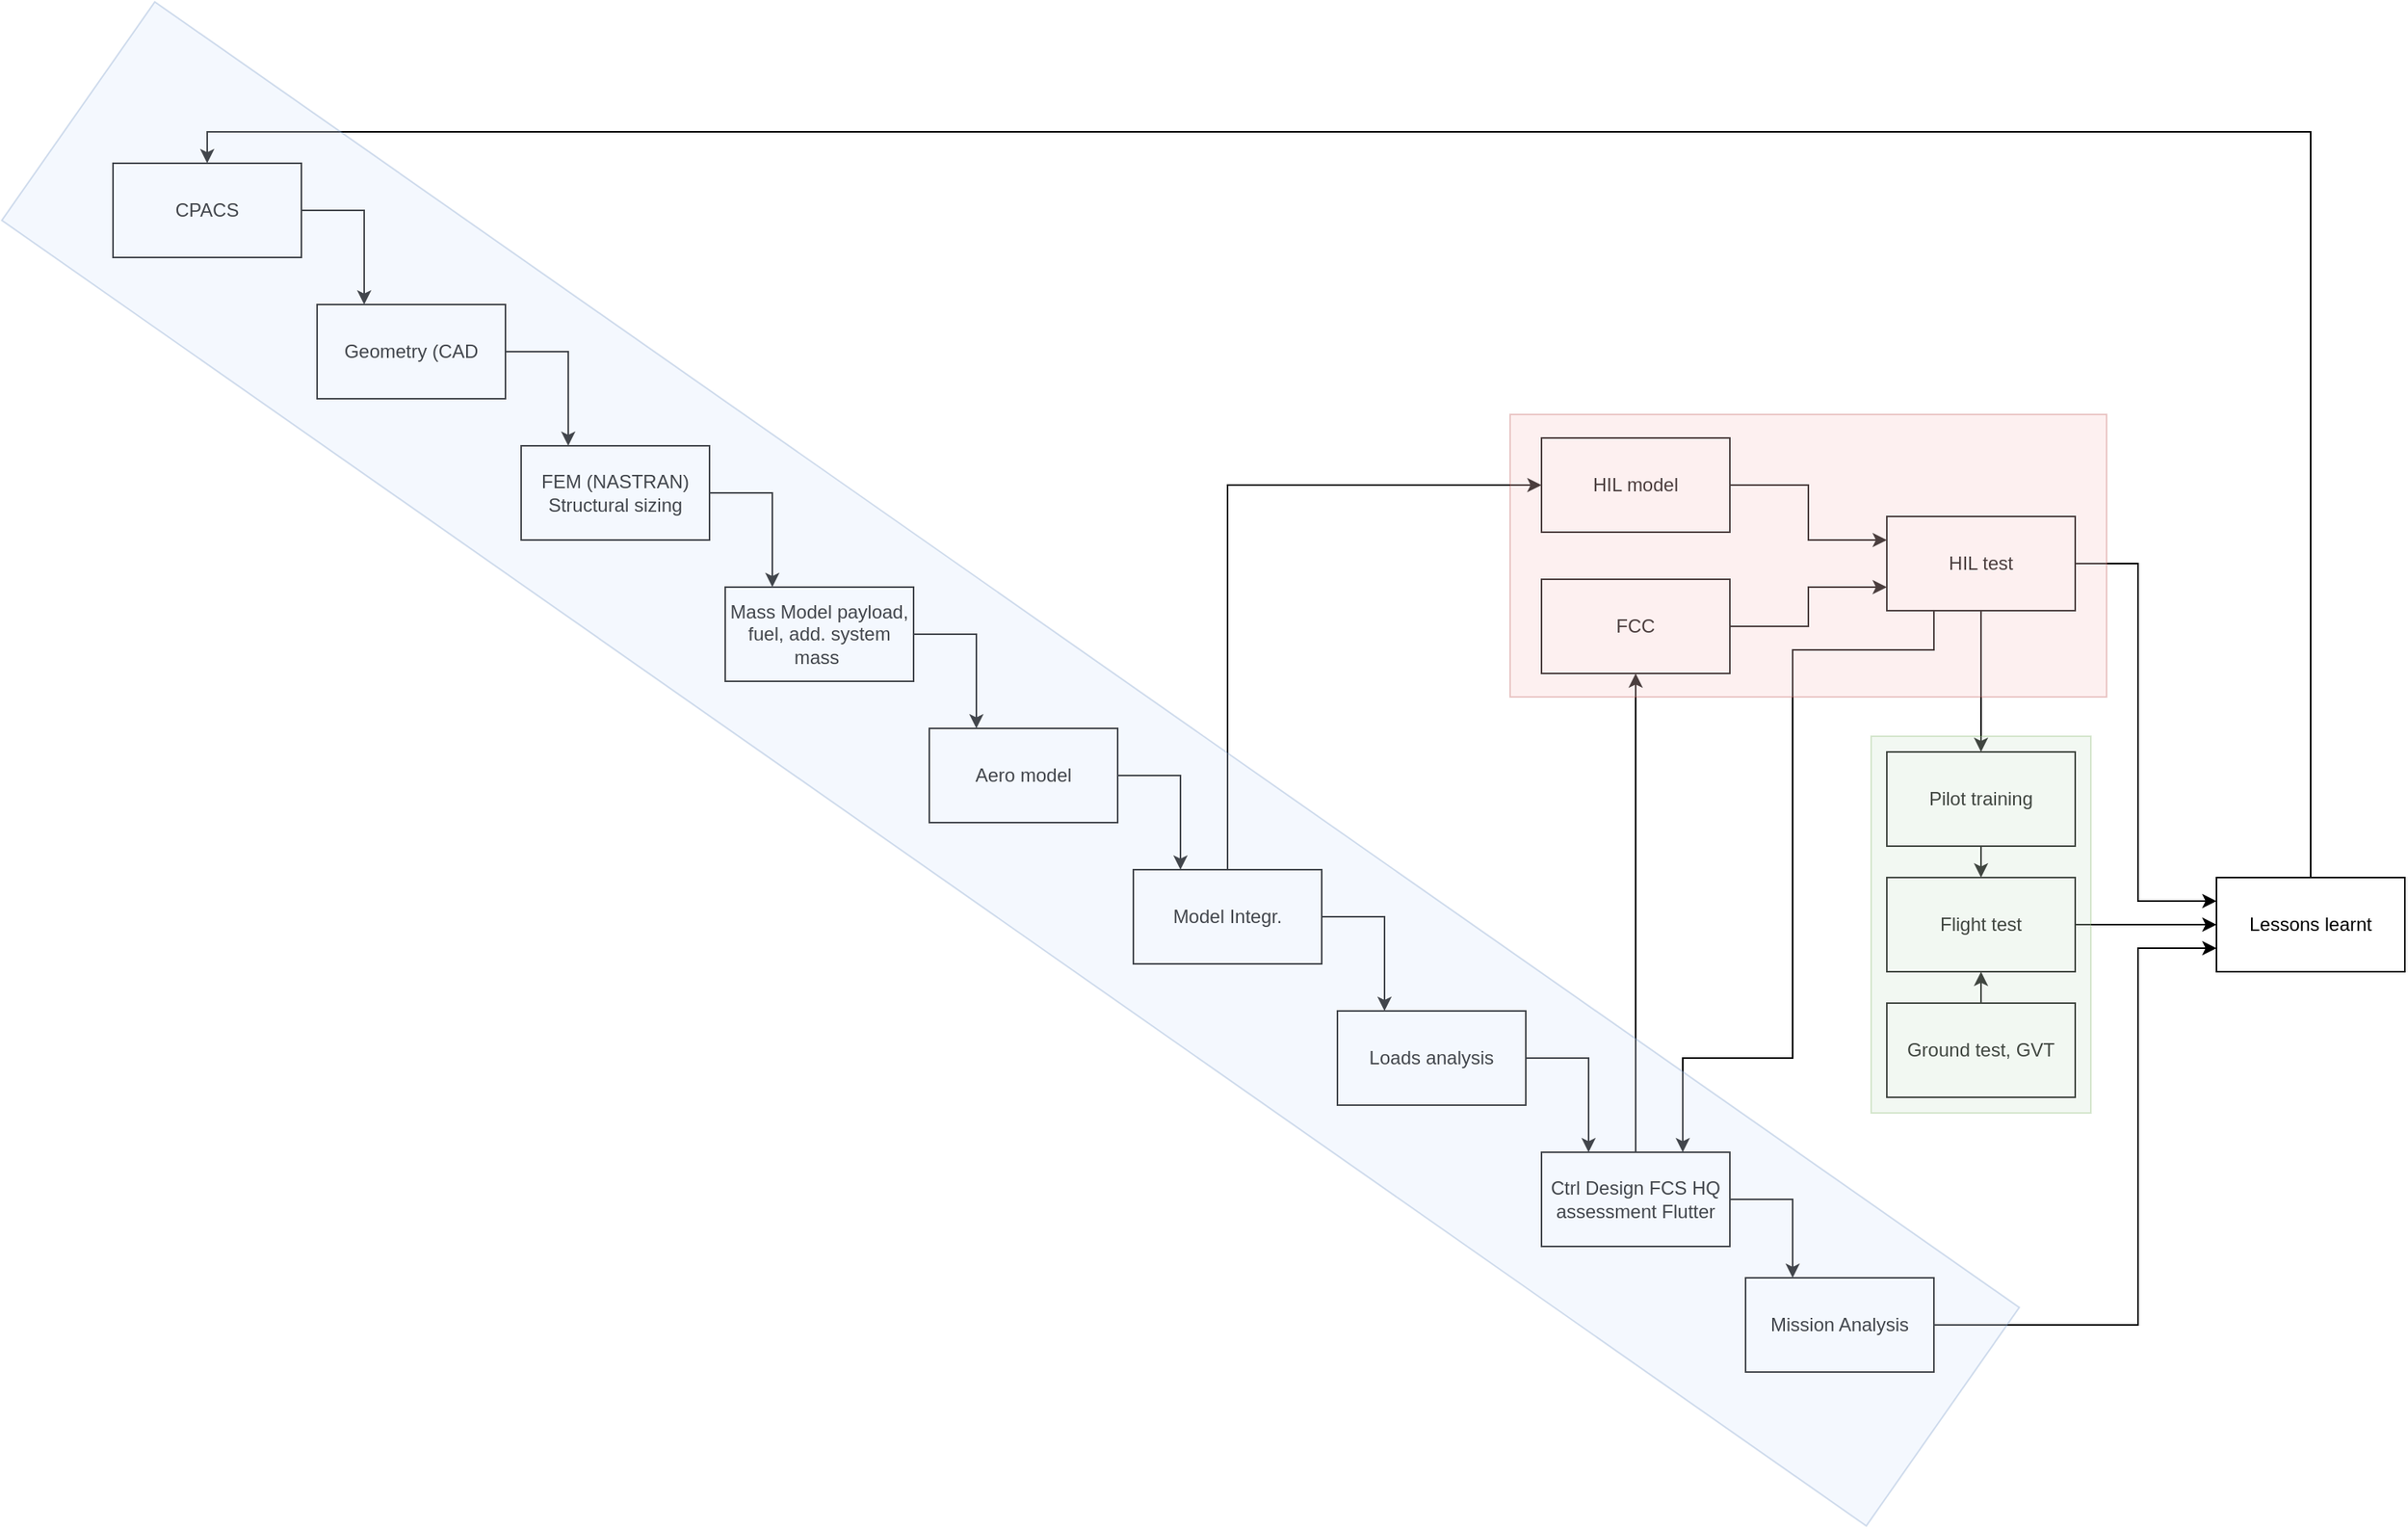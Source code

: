 <mxfile version="14.9.3" type="github">
  <diagram id="ZuEPzK8xECbYefoNrJUE" name="Page-1">
    <mxGraphModel dx="2062" dy="5837" grid="1" gridSize="10" guides="1" tooltips="1" connect="1" arrows="1" fold="1" page="1" pageScale="1" pageWidth="3300" pageHeight="4681" math="0" shadow="0">
      <root>
        <mxCell id="0" />
        <mxCell id="1" parent="0" />
        <mxCell id="LA_Ct4nw5FIQalnoRR9--33" style="edgeStyle=orthogonalEdgeStyle;rounded=0;orthogonalLoop=1;jettySize=auto;html=1;exitX=1;exitY=0.5;exitDx=0;exitDy=0;entryX=0;entryY=0.75;entryDx=0;entryDy=0;" parent="1" source="LA_Ct4nw5FIQalnoRR9--2" target="LA_Ct4nw5FIQalnoRR9--30" edge="1">
          <mxGeometry relative="1" as="geometry">
            <Array as="points">
              <mxPoint x="1400" y="810" />
              <mxPoint x="1400" y="570" />
            </Array>
          </mxGeometry>
        </mxCell>
        <mxCell id="LA_Ct4nw5FIQalnoRR9--2" value="Mission Analysis" style="rounded=0;whiteSpace=wrap;html=1;" parent="1" vertex="1">
          <mxGeometry x="1150" y="780" width="120" height="60" as="geometry" />
        </mxCell>
        <mxCell id="LA_Ct4nw5FIQalnoRR9--20" style="edgeStyle=orthogonalEdgeStyle;rounded=0;orthogonalLoop=1;jettySize=auto;html=1;exitX=1;exitY=0.5;exitDx=0;exitDy=0;entryX=0.25;entryY=0;entryDx=0;entryDy=0;" parent="1" source="LA_Ct4nw5FIQalnoRR9--3" target="LA_Ct4nw5FIQalnoRR9--4" edge="1">
          <mxGeometry relative="1" as="geometry" />
        </mxCell>
        <mxCell id="LA_Ct4nw5FIQalnoRR9--3" value="CPACS" style="rounded=0;whiteSpace=wrap;html=1;" parent="1" vertex="1">
          <mxGeometry x="110" y="70" width="120" height="60" as="geometry" />
        </mxCell>
        <mxCell id="LA_Ct4nw5FIQalnoRR9--21" style="edgeStyle=orthogonalEdgeStyle;rounded=0;orthogonalLoop=1;jettySize=auto;html=1;exitX=1;exitY=0.5;exitDx=0;exitDy=0;entryX=0.25;entryY=0;entryDx=0;entryDy=0;" parent="1" source="LA_Ct4nw5FIQalnoRR9--4" target="LA_Ct4nw5FIQalnoRR9--9" edge="1">
          <mxGeometry relative="1" as="geometry" />
        </mxCell>
        <mxCell id="LA_Ct4nw5FIQalnoRR9--4" value="Geometry (CAD" style="rounded=0;whiteSpace=wrap;html=1;" parent="1" vertex="1">
          <mxGeometry x="240" y="160" width="120" height="60" as="geometry" />
        </mxCell>
        <mxCell id="LA_Ct4nw5FIQalnoRR9--26" style="edgeStyle=orthogonalEdgeStyle;rounded=0;orthogonalLoop=1;jettySize=auto;html=1;exitX=1;exitY=0.5;exitDx=0;exitDy=0;entryX=0.25;entryY=0;entryDx=0;entryDy=0;" parent="1" source="LA_Ct4nw5FIQalnoRR9--5" target="LA_Ct4nw5FIQalnoRR9--6" edge="1">
          <mxGeometry relative="1" as="geometry" />
        </mxCell>
        <mxCell id="LA_Ct4nw5FIQalnoRR9--5" value="Loads analysis" style="rounded=0;whiteSpace=wrap;html=1;" parent="1" vertex="1">
          <mxGeometry x="890" y="610" width="120" height="60" as="geometry" />
        </mxCell>
        <mxCell id="LA_Ct4nw5FIQalnoRR9--15" style="edgeStyle=orthogonalEdgeStyle;rounded=0;orthogonalLoop=1;jettySize=auto;html=1;exitX=0.5;exitY=0;exitDx=0;exitDy=0;entryX=0.5;entryY=1;entryDx=0;entryDy=0;" parent="1" source="LA_Ct4nw5FIQalnoRR9--6" target="LA_Ct4nw5FIQalnoRR9--12" edge="1">
          <mxGeometry relative="1" as="geometry" />
        </mxCell>
        <mxCell id="LA_Ct4nw5FIQalnoRR9--27" style="edgeStyle=orthogonalEdgeStyle;rounded=0;orthogonalLoop=1;jettySize=auto;html=1;exitX=1;exitY=0.5;exitDx=0;exitDy=0;entryX=0.25;entryY=0;entryDx=0;entryDy=0;" parent="1" source="LA_Ct4nw5FIQalnoRR9--6" target="LA_Ct4nw5FIQalnoRR9--2" edge="1">
          <mxGeometry relative="1" as="geometry" />
        </mxCell>
        <mxCell id="LA_Ct4nw5FIQalnoRR9--6" value="Ctrl Design FCS HQ assessment Flutter" style="rounded=0;whiteSpace=wrap;html=1;" parent="1" vertex="1">
          <mxGeometry x="1020" y="700" width="120" height="60" as="geometry" />
        </mxCell>
        <mxCell id="LA_Ct4nw5FIQalnoRR9--24" style="edgeStyle=orthogonalEdgeStyle;rounded=0;orthogonalLoop=1;jettySize=auto;html=1;exitX=1;exitY=0.5;exitDx=0;exitDy=0;entryX=0.25;entryY=0;entryDx=0;entryDy=0;" parent="1" source="LA_Ct4nw5FIQalnoRR9--7" target="LA_Ct4nw5FIQalnoRR9--10" edge="1">
          <mxGeometry relative="1" as="geometry" />
        </mxCell>
        <mxCell id="LA_Ct4nw5FIQalnoRR9--7" value="Aero model" style="rounded=0;whiteSpace=wrap;html=1;" parent="1" vertex="1">
          <mxGeometry x="630" y="430" width="120" height="60" as="geometry" />
        </mxCell>
        <mxCell id="LA_Ct4nw5FIQalnoRR9--23" style="edgeStyle=orthogonalEdgeStyle;rounded=0;orthogonalLoop=1;jettySize=auto;html=1;exitX=1;exitY=0.5;exitDx=0;exitDy=0;entryX=0.25;entryY=0;entryDx=0;entryDy=0;" parent="1" source="LA_Ct4nw5FIQalnoRR9--8" target="LA_Ct4nw5FIQalnoRR9--7" edge="1">
          <mxGeometry relative="1" as="geometry" />
        </mxCell>
        <mxCell id="LA_Ct4nw5FIQalnoRR9--8" value="Mass Model payload, fuel, add. system mass&amp;nbsp;" style="rounded=0;whiteSpace=wrap;html=1;" parent="1" vertex="1">
          <mxGeometry x="500" y="340" width="120" height="60" as="geometry" />
        </mxCell>
        <mxCell id="LA_Ct4nw5FIQalnoRR9--22" style="edgeStyle=orthogonalEdgeStyle;rounded=0;orthogonalLoop=1;jettySize=auto;html=1;exitX=1;exitY=0.5;exitDx=0;exitDy=0;entryX=0.25;entryY=0;entryDx=0;entryDy=0;" parent="1" source="LA_Ct4nw5FIQalnoRR9--9" target="LA_Ct4nw5FIQalnoRR9--8" edge="1">
          <mxGeometry relative="1" as="geometry" />
        </mxCell>
        <mxCell id="LA_Ct4nw5FIQalnoRR9--9" value="FEM (NASTRAN) Structural sizing" style="rounded=0;whiteSpace=wrap;html=1;" parent="1" vertex="1">
          <mxGeometry x="370" y="250" width="120" height="60" as="geometry" />
        </mxCell>
        <mxCell id="LA_Ct4nw5FIQalnoRR9--14" style="edgeStyle=orthogonalEdgeStyle;rounded=0;orthogonalLoop=1;jettySize=auto;html=1;exitX=0.5;exitY=0;exitDx=0;exitDy=0;entryX=0;entryY=0.5;entryDx=0;entryDy=0;" parent="1" source="LA_Ct4nw5FIQalnoRR9--10" target="LA_Ct4nw5FIQalnoRR9--11" edge="1">
          <mxGeometry relative="1" as="geometry">
            <Array as="points">
              <mxPoint x="820" y="275" />
            </Array>
          </mxGeometry>
        </mxCell>
        <mxCell id="LA_Ct4nw5FIQalnoRR9--25" style="edgeStyle=orthogonalEdgeStyle;rounded=0;orthogonalLoop=1;jettySize=auto;html=1;exitX=1;exitY=0.5;exitDx=0;exitDy=0;entryX=0.25;entryY=0;entryDx=0;entryDy=0;" parent="1" source="LA_Ct4nw5FIQalnoRR9--10" target="LA_Ct4nw5FIQalnoRR9--5" edge="1">
          <mxGeometry relative="1" as="geometry" />
        </mxCell>
        <mxCell id="LA_Ct4nw5FIQalnoRR9--10" value="Model Integr." style="rounded=0;whiteSpace=wrap;html=1;" parent="1" vertex="1">
          <mxGeometry x="760" y="520" width="120" height="60" as="geometry" />
        </mxCell>
        <mxCell id="xY0VCn1-MneJpHVmnoEf-3" style="edgeStyle=orthogonalEdgeStyle;rounded=0;orthogonalLoop=1;jettySize=auto;html=1;exitX=1;exitY=0.5;exitDx=0;exitDy=0;entryX=0;entryY=0.25;entryDx=0;entryDy=0;" edge="1" parent="1" source="LA_Ct4nw5FIQalnoRR9--11" target="LA_Ct4nw5FIQalnoRR9--13">
          <mxGeometry relative="1" as="geometry" />
        </mxCell>
        <mxCell id="LA_Ct4nw5FIQalnoRR9--11" value="HIL model" style="rounded=0;whiteSpace=wrap;html=1;" parent="1" vertex="1">
          <mxGeometry x="1020" y="245" width="120" height="60" as="geometry" />
        </mxCell>
        <mxCell id="LA_Ct4nw5FIQalnoRR9--17" style="edgeStyle=orthogonalEdgeStyle;rounded=0;orthogonalLoop=1;jettySize=auto;html=1;exitX=1;exitY=0.5;exitDx=0;exitDy=0;entryX=0;entryY=0.75;entryDx=0;entryDy=0;" parent="1" source="LA_Ct4nw5FIQalnoRR9--12" target="LA_Ct4nw5FIQalnoRR9--13" edge="1">
          <mxGeometry relative="1" as="geometry" />
        </mxCell>
        <mxCell id="LA_Ct4nw5FIQalnoRR9--12" value="FCC" style="rounded=0;whiteSpace=wrap;html=1;" parent="1" vertex="1">
          <mxGeometry x="1020" y="335" width="120" height="60" as="geometry" />
        </mxCell>
        <mxCell id="LA_Ct4nw5FIQalnoRR9--19" style="edgeStyle=orthogonalEdgeStyle;rounded=0;orthogonalLoop=1;jettySize=auto;html=1;exitX=0.5;exitY=1;exitDx=0;exitDy=0;entryX=0.5;entryY=0;entryDx=0;entryDy=0;" parent="1" source="LA_Ct4nw5FIQalnoRR9--13" target="LA_Ct4nw5FIQalnoRR9--36" edge="1">
          <mxGeometry relative="1" as="geometry" />
        </mxCell>
        <mxCell id="LA_Ct4nw5FIQalnoRR9--29" style="edgeStyle=orthogonalEdgeStyle;rounded=0;orthogonalLoop=1;jettySize=auto;html=1;exitX=0.25;exitY=1;exitDx=0;exitDy=0;entryX=0.75;entryY=0;entryDx=0;entryDy=0;" parent="1" source="LA_Ct4nw5FIQalnoRR9--13" target="LA_Ct4nw5FIQalnoRR9--6" edge="1">
          <mxGeometry relative="1" as="geometry">
            <Array as="points">
              <mxPoint x="1270" y="380" />
              <mxPoint x="1180" y="380" />
              <mxPoint x="1180" y="640" />
              <mxPoint x="1110" y="640" />
            </Array>
          </mxGeometry>
        </mxCell>
        <mxCell id="LA_Ct4nw5FIQalnoRR9--31" style="edgeStyle=orthogonalEdgeStyle;rounded=0;orthogonalLoop=1;jettySize=auto;html=1;exitX=1;exitY=0.5;exitDx=0;exitDy=0;entryX=0;entryY=0.25;entryDx=0;entryDy=0;" parent="1" source="LA_Ct4nw5FIQalnoRR9--13" target="LA_Ct4nw5FIQalnoRR9--30" edge="1">
          <mxGeometry relative="1" as="geometry">
            <Array as="points">
              <mxPoint x="1400" y="325" />
              <mxPoint x="1400" y="540" />
            </Array>
          </mxGeometry>
        </mxCell>
        <mxCell id="LA_Ct4nw5FIQalnoRR9--13" value="HIL test" style="rounded=0;whiteSpace=wrap;html=1;" parent="1" vertex="1">
          <mxGeometry x="1240" y="295" width="120" height="60" as="geometry" />
        </mxCell>
        <mxCell id="LA_Ct4nw5FIQalnoRR9--28" style="edgeStyle=orthogonalEdgeStyle;rounded=0;orthogonalLoop=1;jettySize=auto;html=1;exitX=0.5;exitY=0;exitDx=0;exitDy=0;entryX=0.5;entryY=0;entryDx=0;entryDy=0;" parent="1" source="LA_Ct4nw5FIQalnoRR9--30" target="LA_Ct4nw5FIQalnoRR9--3" edge="1">
          <mxGeometry relative="1" as="geometry">
            <Array as="points">
              <mxPoint x="1510" y="50" />
              <mxPoint x="170" y="50" />
            </Array>
          </mxGeometry>
        </mxCell>
        <mxCell id="LA_Ct4nw5FIQalnoRR9--32" style="edgeStyle=orthogonalEdgeStyle;rounded=0;orthogonalLoop=1;jettySize=auto;html=1;exitX=1;exitY=0.5;exitDx=0;exitDy=0;entryX=0;entryY=0.5;entryDx=0;entryDy=0;" parent="1" source="LA_Ct4nw5FIQalnoRR9--18" target="LA_Ct4nw5FIQalnoRR9--30" edge="1">
          <mxGeometry relative="1" as="geometry" />
        </mxCell>
        <mxCell id="LA_Ct4nw5FIQalnoRR9--18" value="Flight test" style="rounded=0;whiteSpace=wrap;html=1;" parent="1" vertex="1">
          <mxGeometry x="1240" y="525" width="120" height="60" as="geometry" />
        </mxCell>
        <mxCell id="LA_Ct4nw5FIQalnoRR9--30" value="Lessons learnt" style="rounded=0;whiteSpace=wrap;html=1;" parent="1" vertex="1">
          <mxGeometry x="1450" y="525" width="120" height="60" as="geometry" />
        </mxCell>
        <mxCell id="LA_Ct4nw5FIQalnoRR9--34" value="" style="rounded=0;whiteSpace=wrap;html=1;rotation=35;opacity=30;fillColor=#dae8fc;strokeColor=#6c8ebf;" parent="1" vertex="1">
          <mxGeometry x="-43.23" y="367.65" width="1450" height="169.93" as="geometry" />
        </mxCell>
        <mxCell id="LA_Ct4nw5FIQalnoRR9--40" style="edgeStyle=orthogonalEdgeStyle;rounded=0;orthogonalLoop=1;jettySize=auto;html=1;exitX=0.5;exitY=1;exitDx=0;exitDy=0;entryX=0.5;entryY=0;entryDx=0;entryDy=0;" parent="1" source="LA_Ct4nw5FIQalnoRR9--36" target="LA_Ct4nw5FIQalnoRR9--18" edge="1">
          <mxGeometry relative="1" as="geometry" />
        </mxCell>
        <mxCell id="LA_Ct4nw5FIQalnoRR9--36" value="Pilot training" style="rounded=0;whiteSpace=wrap;html=1;" parent="1" vertex="1">
          <mxGeometry x="1240" y="445" width="120" height="60" as="geometry" />
        </mxCell>
        <mxCell id="LA_Ct4nw5FIQalnoRR9--41" style="edgeStyle=orthogonalEdgeStyle;rounded=0;orthogonalLoop=1;jettySize=auto;html=1;exitX=0.5;exitY=0;exitDx=0;exitDy=0;entryX=0.5;entryY=1;entryDx=0;entryDy=0;" parent="1" source="LA_Ct4nw5FIQalnoRR9--38" target="LA_Ct4nw5FIQalnoRR9--18" edge="1">
          <mxGeometry relative="1" as="geometry" />
        </mxCell>
        <mxCell id="LA_Ct4nw5FIQalnoRR9--38" value="Ground test, GVT" style="rounded=0;whiteSpace=wrap;html=1;" parent="1" vertex="1">
          <mxGeometry x="1240" y="605" width="120" height="60" as="geometry" />
        </mxCell>
        <mxCell id="LA_Ct4nw5FIQalnoRR9--42" value="" style="rounded=0;whiteSpace=wrap;html=1;rotation=0;opacity=30;fillColor=#d5e8d4;strokeColor=#82b366;" parent="1" vertex="1">
          <mxGeometry x="1230" y="435" width="140" height="240" as="geometry" />
        </mxCell>
        <mxCell id="xY0VCn1-MneJpHVmnoEf-2" value="" style="rounded=0;whiteSpace=wrap;html=1;rotation=0;opacity=30;fillColor=#f8cecc;strokeColor=#b85450;" vertex="1" parent="1">
          <mxGeometry x="1000" y="230" width="380" height="180" as="geometry" />
        </mxCell>
      </root>
    </mxGraphModel>
  </diagram>
</mxfile>
